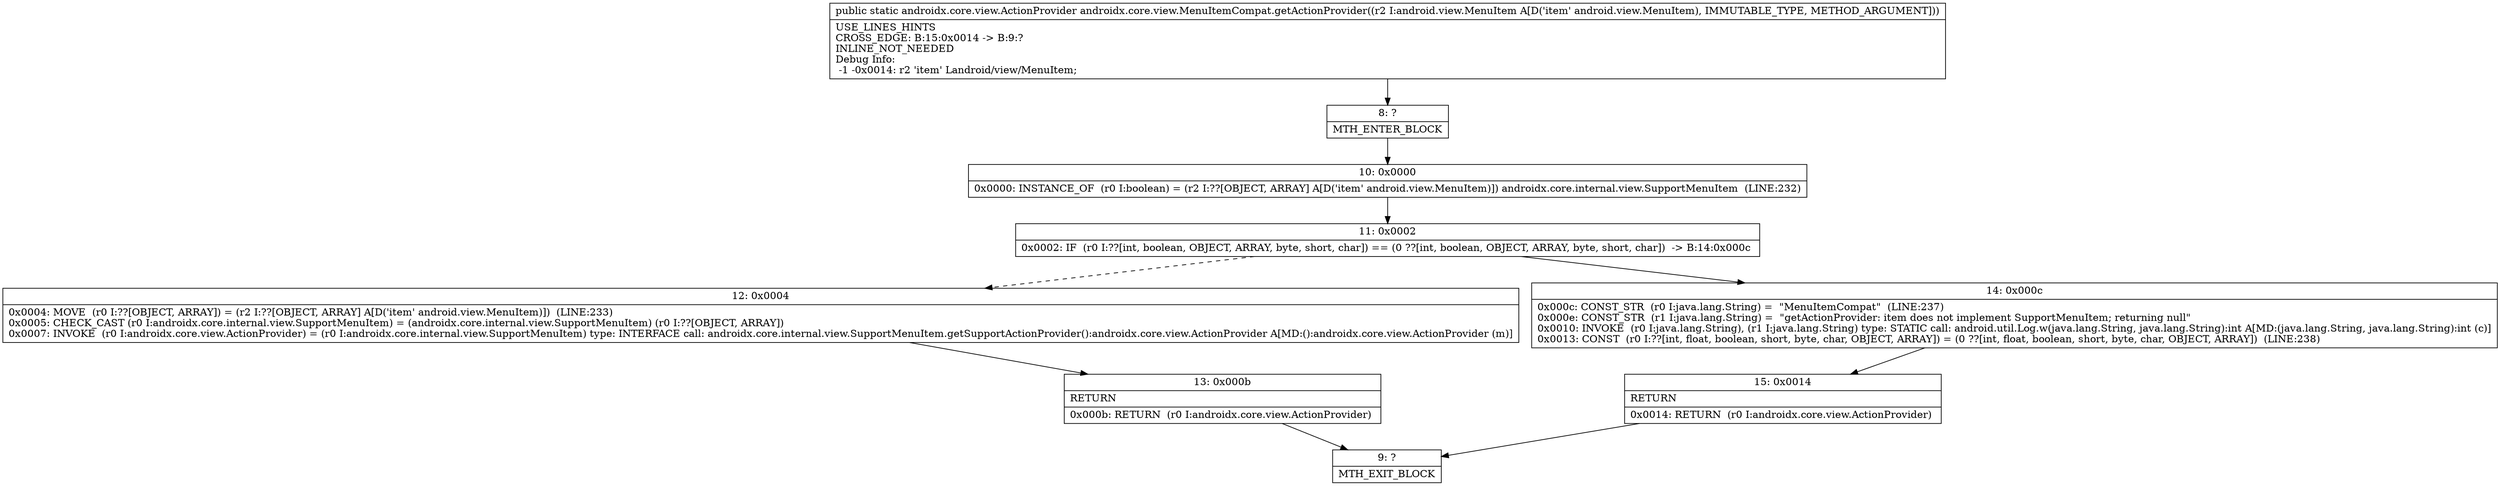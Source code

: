 digraph "CFG forandroidx.core.view.MenuItemCompat.getActionProvider(Landroid\/view\/MenuItem;)Landroidx\/core\/view\/ActionProvider;" {
Node_8 [shape=record,label="{8\:\ ?|MTH_ENTER_BLOCK\l}"];
Node_10 [shape=record,label="{10\:\ 0x0000|0x0000: INSTANCE_OF  (r0 I:boolean) = (r2 I:??[OBJECT, ARRAY] A[D('item' android.view.MenuItem)]) androidx.core.internal.view.SupportMenuItem  (LINE:232)\l}"];
Node_11 [shape=record,label="{11\:\ 0x0002|0x0002: IF  (r0 I:??[int, boolean, OBJECT, ARRAY, byte, short, char]) == (0 ??[int, boolean, OBJECT, ARRAY, byte, short, char])  \-\> B:14:0x000c \l}"];
Node_12 [shape=record,label="{12\:\ 0x0004|0x0004: MOVE  (r0 I:??[OBJECT, ARRAY]) = (r2 I:??[OBJECT, ARRAY] A[D('item' android.view.MenuItem)])  (LINE:233)\l0x0005: CHECK_CAST (r0 I:androidx.core.internal.view.SupportMenuItem) = (androidx.core.internal.view.SupportMenuItem) (r0 I:??[OBJECT, ARRAY]) \l0x0007: INVOKE  (r0 I:androidx.core.view.ActionProvider) = (r0 I:androidx.core.internal.view.SupportMenuItem) type: INTERFACE call: androidx.core.internal.view.SupportMenuItem.getSupportActionProvider():androidx.core.view.ActionProvider A[MD:():androidx.core.view.ActionProvider (m)]\l}"];
Node_13 [shape=record,label="{13\:\ 0x000b|RETURN\l|0x000b: RETURN  (r0 I:androidx.core.view.ActionProvider) \l}"];
Node_9 [shape=record,label="{9\:\ ?|MTH_EXIT_BLOCK\l}"];
Node_14 [shape=record,label="{14\:\ 0x000c|0x000c: CONST_STR  (r0 I:java.lang.String) =  \"MenuItemCompat\"  (LINE:237)\l0x000e: CONST_STR  (r1 I:java.lang.String) =  \"getActionProvider: item does not implement SupportMenuItem; returning null\" \l0x0010: INVOKE  (r0 I:java.lang.String), (r1 I:java.lang.String) type: STATIC call: android.util.Log.w(java.lang.String, java.lang.String):int A[MD:(java.lang.String, java.lang.String):int (c)]\l0x0013: CONST  (r0 I:??[int, float, boolean, short, byte, char, OBJECT, ARRAY]) = (0 ??[int, float, boolean, short, byte, char, OBJECT, ARRAY])  (LINE:238)\l}"];
Node_15 [shape=record,label="{15\:\ 0x0014|RETURN\l|0x0014: RETURN  (r0 I:androidx.core.view.ActionProvider) \l}"];
MethodNode[shape=record,label="{public static androidx.core.view.ActionProvider androidx.core.view.MenuItemCompat.getActionProvider((r2 I:android.view.MenuItem A[D('item' android.view.MenuItem), IMMUTABLE_TYPE, METHOD_ARGUMENT]))  | USE_LINES_HINTS\lCROSS_EDGE: B:15:0x0014 \-\> B:9:?\lINLINE_NOT_NEEDED\lDebug Info:\l  \-1 \-0x0014: r2 'item' Landroid\/view\/MenuItem;\l}"];
MethodNode -> Node_8;Node_8 -> Node_10;
Node_10 -> Node_11;
Node_11 -> Node_12[style=dashed];
Node_11 -> Node_14;
Node_12 -> Node_13;
Node_13 -> Node_9;
Node_14 -> Node_15;
Node_15 -> Node_9;
}


